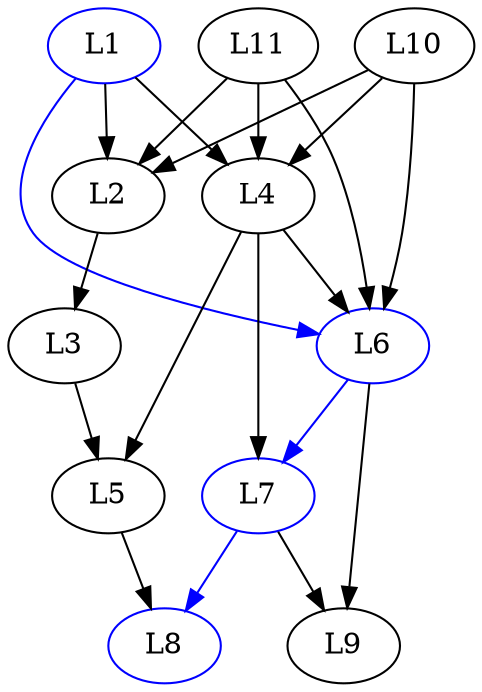 strict digraph G {
  1 [ color="blue" label="L1" ];
  2 [ color="black" label="L2" ];
  3 [ color="black" label="L3" ];
  4 [ color="black" label="L4" ];
  5 [ color="black" label="L5" ];
  6 [ color="blue" label="L6" ];
  7 [ color="blue" label="L7" ];
  8 [ color="blue" label="L8" ];
  9 [ color="black" label="L9" ];
  10 [ color="black" label="L10" ];
  11 [ color="black" label="L11" ];
  1 -> 6 [ color="blue" ];
  1 -> 2 [ color="black" ];
  1 -> 4 [ color="black" ];
  4 -> 7 [ color="black" ];
  4 -> 5 [ color="black" ];
  4 -> 6 [ color="black" ];
  5 -> 8 [ color="black" ];
  6 -> 9 [ color="black" ];
  6 -> 7 [ color="blue" ];
  7 -> 8 [ color="blue" ];
  7 -> 9 [ color="black" ];
  2 -> 3 [ color="black" ];
  3 -> 5 [ color="black" ];
  10 -> 6 [ color="black" ];
  10 -> 2 [ color="black" ];
  10 -> 4 [ color="black" ];
  11 -> 6 [ color="black" ];
  11 -> 2 [ color="black" ];
  11 -> 4 [ color="black" ];
}
